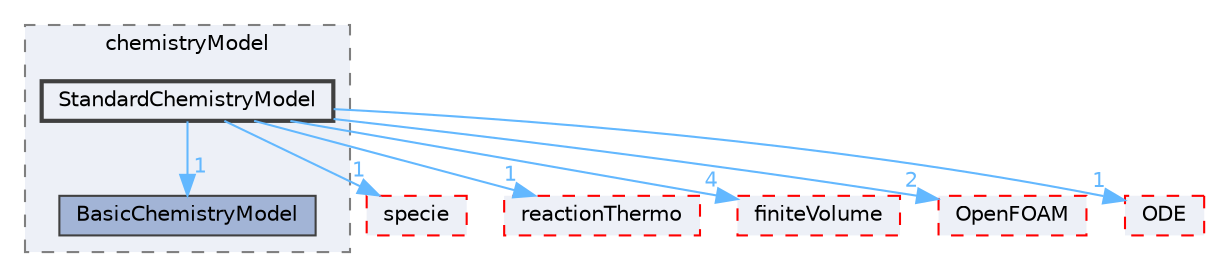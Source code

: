 digraph "src/thermophysicalModels/chemistryModel/chemistryModel/StandardChemistryModel"
{
 // LATEX_PDF_SIZE
  bgcolor="transparent";
  edge [fontname=Helvetica,fontsize=10,labelfontname=Helvetica,labelfontsize=10];
  node [fontname=Helvetica,fontsize=10,shape=box,height=0.2,width=0.4];
  compound=true
  subgraph clusterdir_c571401ccb489c71ff21e08e929f4e25 {
    graph [ bgcolor="#edf0f7", pencolor="grey50", label="chemistryModel", fontname=Helvetica,fontsize=10 style="filled,dashed", URL="dir_c571401ccb489c71ff21e08e929f4e25.html",tooltip=""]
  dir_aa33624e74141172ef500ec76bd18da8 [label="BasicChemistryModel", fillcolor="#a2b4d6", color="grey25", style="filled", URL="dir_aa33624e74141172ef500ec76bd18da8.html",tooltip=""];
  dir_d9b92708a8d1e2429ce495e2bc8d1adf [label="StandardChemistryModel", fillcolor="#edf0f7", color="grey25", style="filled,bold", URL="dir_d9b92708a8d1e2429ce495e2bc8d1adf.html",tooltip=""];
  }
  dir_5c4bf53b114f4c9237cd4ef0431fc9bd [label="specie", fillcolor="#edf0f7", color="red", style="filled,dashed", URL="dir_5c4bf53b114f4c9237cd4ef0431fc9bd.html",tooltip=""];
  dir_87c7a4a86ffb283740ec390ea55551cb [label="reactionThermo", fillcolor="#edf0f7", color="red", style="filled,dashed", URL="dir_87c7a4a86ffb283740ec390ea55551cb.html",tooltip=""];
  dir_9bd15774b555cf7259a6fa18f99fe99b [label="finiteVolume", fillcolor="#edf0f7", color="red", style="filled,dashed", URL="dir_9bd15774b555cf7259a6fa18f99fe99b.html",tooltip=""];
  dir_c5473ff19b20e6ec4dfe5c310b3778a8 [label="OpenFOAM", fillcolor="#edf0f7", color="red", style="filled,dashed", URL="dir_c5473ff19b20e6ec4dfe5c310b3778a8.html",tooltip=""];
  dir_e47b7a1cb0d621da2e060462b00c1c76 [label="ODE", fillcolor="#edf0f7", color="red", style="filled,dashed", URL="dir_e47b7a1cb0d621da2e060462b00c1c76.html",tooltip=""];
  dir_d9b92708a8d1e2429ce495e2bc8d1adf->dir_5c4bf53b114f4c9237cd4ef0431fc9bd [headlabel="1", labeldistance=1.5 headhref="dir_003744_003683.html" href="dir_003744_003683.html" color="steelblue1" fontcolor="steelblue1"];
  dir_d9b92708a8d1e2429ce495e2bc8d1adf->dir_87c7a4a86ffb283740ec390ea55551cb [headlabel="1", labeldistance=1.5 headhref="dir_003744_003245.html" href="dir_003744_003245.html" color="steelblue1" fontcolor="steelblue1"];
  dir_d9b92708a8d1e2429ce495e2bc8d1adf->dir_9bd15774b555cf7259a6fa18f99fe99b [headlabel="4", labeldistance=1.5 headhref="dir_003744_001387.html" href="dir_003744_001387.html" color="steelblue1" fontcolor="steelblue1"];
  dir_d9b92708a8d1e2429ce495e2bc8d1adf->dir_aa33624e74141172ef500ec76bd18da8 [headlabel="1", labeldistance=1.5 headhref="dir_003744_000220.html" href="dir_003744_000220.html" color="steelblue1" fontcolor="steelblue1"];
  dir_d9b92708a8d1e2429ce495e2bc8d1adf->dir_c5473ff19b20e6ec4dfe5c310b3778a8 [headlabel="2", labeldistance=1.5 headhref="dir_003744_002695.html" href="dir_003744_002695.html" color="steelblue1" fontcolor="steelblue1"];
  dir_d9b92708a8d1e2429ce495e2bc8d1adf->dir_e47b7a1cb0d621da2e060462b00c1c76 [headlabel="1", labeldistance=1.5 headhref="dir_003744_002678.html" href="dir_003744_002678.html" color="steelblue1" fontcolor="steelblue1"];
}
